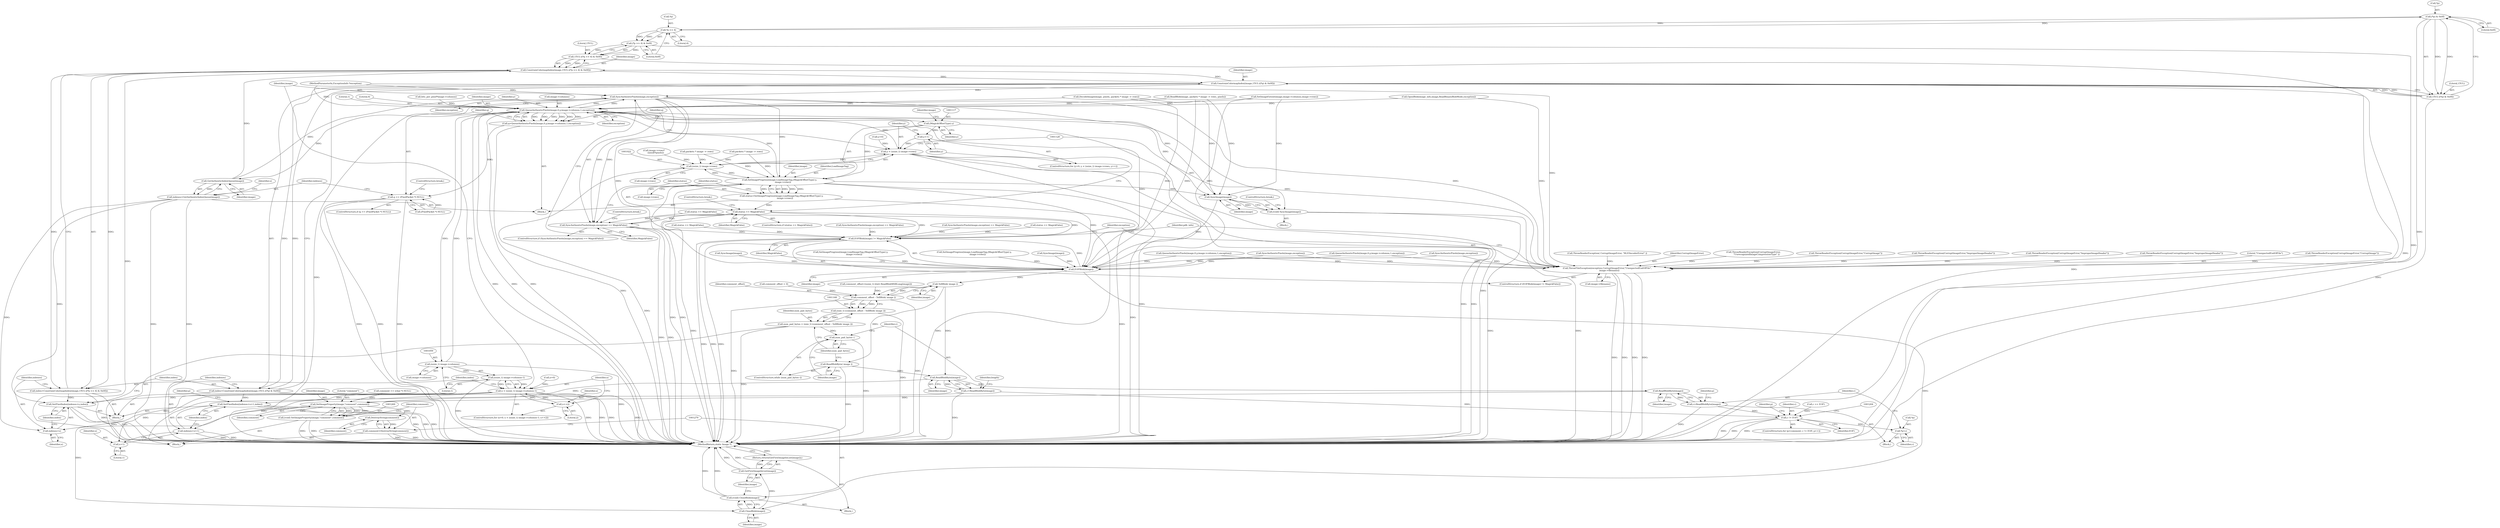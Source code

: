 digraph "0_ImageMagick_424d40ebfcde48bb872eba75179d3d73704fdf1f@pointer" {
"1001091" [label="(Call,(*p) & 0x0f)"];
"1001075" [label="(Call,*p >> 4)"];
"1001091" [label="(Call,(*p) & 0x0f)"];
"1001074" [label="(Call,(*p >> 4) & 0x0f)"];
"1001072" [label="(Call,15UL-((*p >> 4) & 0x0f))"];
"1001070" [label="(Call,ConstrainColormapIndex(image,15UL-((*p >> 4) & 0x0f)))"];
"1001068" [label="(Call,index=ConstrainColormapIndex(image,15UL-((*p >> 4) & 0x0f)))"];
"1001080" [label="(Call,SetPixelIndex(indexes+x,index))"];
"1001087" [label="(Call,ConstrainColormapIndex(image,15UL-((*p) & 0x0f)))"];
"1001085" [label="(Call,index=ConstrainColormapIndex(image,15UL-((*p) & 0x0f)))"];
"1001095" [label="(Call,SetPixelIndex(indexes+x+1,index))"];
"1001106" [label="(Call,SyncAuthenticPixels(image,exception))"];
"1001031" [label="(Call,QueueAuthenticPixels(image,0,y,image->columns,1,exception))"];
"1001029" [label="(Call,q=QueueAuthenticPixels(image,0,y,image->columns,1,exception))"];
"1001041" [label="(Call,q == (PixelPacket *) NULL)"];
"1001049" [label="(Call,GetAuthenticIndexQueue(image))"];
"1001047" [label="(Call,indexes=GetAuthenticIndexQueue(image))"];
"1001081" [label="(Call,indexes+x)"];
"1001058" [label="(Call,(ssize_t) image->columns)"];
"1001057" [label="(Call,(ssize_t) image->columns-1)"];
"1001055" [label="(Call,x < (ssize_t) image->columns-1)"];
"1001064" [label="(Call,x+=2)"];
"1001096" [label="(Call,indexes+x+1)"];
"1001098" [label="(Call,x+1)"];
"1001116" [label="(Call,(MagickOffsetType) y)"];
"1001026" [label="(Call,y++)"];
"1001019" [label="(Call,y < (ssize_t) image->rows)"];
"1001113" [label="(Call,SetImageProgress(image,LoadImageTag,(MagickOffsetType) y,\n          image->rows))"];
"1001021" [label="(Call,(ssize_t) image->rows)"];
"1001111" [label="(Call,status=SetImageProgress(image,LoadImageTag,(MagickOffsetType) y,\n          image->rows))"];
"1001123" [label="(Call,status == MagickFalse)"];
"1001105" [label="(Call,SyncAuthenticPixels(image,exception) == MagickFalse)"];
"1001143" [label="(Call,EOFBlob(image) != MagickFalse)"];
"1001129" [label="(Call,SyncImage(image))"];
"1001127" [label="(Call,(void) SyncImage(image))"];
"1001144" [label="(Call,EOFBlob(image))"];
"1001171" [label="(Call,TellBlob( image ))"];
"1001169" [label="(Call,comment_offset - TellBlob( image ))"];
"1001167" [label="(Call,(size_t) (comment_offset - TellBlob( image )))"];
"1001165" [label="(Call,num_pad_bytes = (size_t) (comment_offset - TellBlob( image )))"];
"1001174" [label="(Call,num_pad_bytes--)"];
"1001176" [label="(Call,ReadBlobByte( image ))"];
"1001180" [label="(Call,ReadBlobByte(image))"];
"1001178" [label="(Call,c=ReadBlobByte(image))"];
"1001195" [label="(Call,c != EOF)"];
"1001247" [label="(Call,*p=c)"];
"1001253" [label="(Call,ReadBlobByte(image))"];
"1001251" [label="(Call,c=ReadBlobByte(image))"];
"1001270" [label="(Call,SetImageProperty(image,\"comment\",comment))"];
"1001268" [label="(Call,(void) SetImageProperty(image,\"comment\",comment))"];
"1001276" [label="(Call,DestroyString(comment))"];
"1001274" [label="(Call,comment=DestroyString(comment))"];
"1001280" [label="(Call,CloseBlob(image))"];
"1001278" [label="(Call,(void) CloseBlob(image))"];
"1001283" [label="(Call,GetFirstImageInList(image))"];
"1001282" [label="(Return,return(GetFirstImageInList(image));)"];
"1001147" [label="(Call,ThrowFileException(exception,CorruptImageError,\"UnexpectedEndOfFile\",\n      image->filename))"];
"1001089" [label="(Call,15UL-((*p) & 0x0f))"];
"1001029" [label="(Call,q=QueueAuthenticPixels(image,0,y,image->columns,1,exception))"];
"1001079" [label="(Literal,0x0f)"];
"1001020" [label="(Identifier,y)"];
"1001252" [label="(Identifier,c)"];
"1001115" [label="(Identifier,LoadImageTag)"];
"1001095" [label="(Call,SetPixelIndex(indexes+x+1,index))"];
"1001057" [label="(Call,(ssize_t) image->columns-1)"];
"1001124" [label="(Identifier,status)"];
"1001142" [label="(ControlStructure,if (EOFBlob(image) != MagickFalse))"];
"1001101" [label="(Identifier,index)"];
"1001125" [label="(Identifier,MagickFalse)"];
"1001181" [label="(Identifier,image)"];
"1001073" [label="(Literal,15UL)"];
"1001111" [label="(Call,status=SetImageProgress(image,LoadImageTag,(MagickOffsetType) y,\n          image->rows))"];
"1001272" [label="(Literal,\"comment\")"];
"1001260" [label="(Call,comment == (char *) NULL)"];
"1001281" [label="(Identifier,image)"];
"1001048" [label="(Identifier,indexes)"];
"1000829" [label="(Call,SyncAuthenticPixels(image,exception) == MagickFalse)"];
"1000994" [label="(Call,SetImageProgress(image,LoadImageTag,(MagickOffsetType) y,\n          image->rows))"];
"1001129" [label="(Call,SyncImage(image))"];
"1001031" [label="(Call,QueueAuthenticPixels(image,0,y,image->columns,1,exception))"];
"1001170" [label="(Identifier,comment_offset)"];
"1001089" [label="(Call,15UL-((*p) & 0x0f))"];
"1000131" [label="(Call,comment_offset = 0)"];
"1001113" [label="(Call,SetImageProgress(image,LoadImageTag,(MagickOffsetType) y,\n          image->rows))"];
"1001120" [label="(Identifier,image)"];
"1001280" [label="(Call,CloseBlob(image))"];
"1001091" [label="(Call,(*p) & 0x0f)"];
"1001034" [label="(Identifier,y)"];
"1001023" [label="(Call,image->rows)"];
"1001082" [label="(Identifier,indexes)"];
"1001051" [label="(ControlStructure,for (x=0; x < (ssize_t) image->columns-1; x+=2))"];
"1001046" [label="(ControlStructure,break;)"];
"1001072" [label="(Call,15UL-((*p >> 4) & 0x0f))"];
"1001097" [label="(Identifier,indexes)"];
"1001035" [label="(Call,image->columns)"];
"1001027" [label="(Identifier,y)"];
"1001174" [label="(Call,num_pad_bytes--)"];
"1001276" [label="(Call,DestroyString(comment))"];
"1001131" [label="(ControlStructure,break;)"];
"1001107" [label="(Identifier,image)"];
"1001169" [label="(Call,comment_offset - TellBlob( image ))"];
"1001253" [label="(Call,ReadBlobByte(image))"];
"1001110" [label="(ControlStructure,break;)"];
"1001043" [label="(Call,(PixelPacket *) NULL)"];
"1000986" [label="(Call,SyncAuthenticPixels(image,exception) == MagickFalse)"];
"1000702" [label="(Call,packets * image -> rows)"];
"1001200" [label="(Block,)"];
"1001179" [label="(Identifier,c)"];
"1001056" [label="(Identifier,x)"];
"1001047" [label="(Call,indexes=GetAuthenticIndexQueue(image))"];
"1001038" [label="(Literal,1)"];
"1000726" [label="(Call,ThrowReaderException( CorruptImageError, \"RLEDecoderError\" ))"];
"1001094" [label="(Literal,0x0f)"];
"1001039" [label="(Identifier,exception)"];
"1001149" [label="(Identifier,CorruptImageError)"];
"1001130" [label="(Identifier,image)"];
"1000625" [label="(Call,SetImageExtent(image,image->columns,image->rows))"];
"1001180" [label="(Call,ReadBlobByte(image))"];
"1001065" [label="(Identifier,x)"];
"1001118" [label="(Identifier,y)"];
"1000666" [label="(Call,image->rows*\n     sizeof(*pixels))"];
"1001175" [label="(Identifier,num_pad_bytes)"];
"1001257" [label="(Identifier,p)"];
"1001165" [label="(Call,num_pad_bytes = (size_t) (comment_offset - TellBlob( image )))"];
"1001247" [label="(Call,*p=c)"];
"1000634" [label="(Call,status == MagickFalse)"];
"1001080" [label="(Call,SetPixelIndex(indexes+x,index))"];
"1001274" [label="(Call,comment=DestroyString(comment))"];
"1001254" [label="(Identifier,image)"];
"1001067" [label="(Block,)"];
"1001106" [label="(Call,SyncAuthenticPixels(image,exception))"];
"1001199" [label="(Identifier,p)"];
"1001146" [label="(Identifier,MagickFalse)"];
"1000874" [label="(Call,QueueAuthenticPixels(image,0,y,image->columns,1,exception))"];
"1001069" [label="(Identifier,index)"];
"1001100" [label="(Literal,1)"];
"1001108" [label="(Identifier,exception)"];
"1001010" [label="(Call,SyncImage(image))"];
"1001173" [label="(ControlStructure,while (num_pad_bytes--))"];
"1001271" [label="(Identifier,image)"];
"1001040" [label="(ControlStructure,if (q == (PixelPacket *) NULL))"];
"1001104" [label="(ControlStructure,if (SyncAuthenticPixels(image,exception) == MagickFalse))"];
"1000389" [label="(Call,comment_offset=(ssize_t) ((int) ReadBlobMSBLong(image)))"];
"1001026" [label="(Call,y++)"];
"1000112" [label="(Block,)"];
"1001147" [label="(Call,ThrowFileException(exception,CorruptImageError,\"UnexpectedEndOfFile\",\n      image->filename))"];
"1001119" [label="(Call,image->rows)"];
"1001068" [label="(Call,index=ConstrainColormapIndex(image,15UL-((*p >> 4) & 0x0f)))"];
"1001278" [label="(Call,(void) CloseBlob(image))"];
"1000731" [label="(Call,ThrowReaderException(CorruptImageError,\n         \"UnrecognizedImageCompressionType\" ))"];
"1001268" [label="(Call,(void) SetImageProperty(image,\"comment\",comment))"];
"1001166" [label="(Identifier,num_pad_bytes)"];
"1001282" [label="(Return,return(GetFirstImageInList(image));)"];
"1001127" [label="(Call,(void) SyncImage(image))"];
"1001196" [label="(Identifier,c)"];
"1001191" [label="(ControlStructure,for (p=comment; c != EOF; p++))"];
"1001030" [label="(Identifier,q)"];
"1001195" [label="(Call,c != EOF)"];
"1001081" [label="(Call,indexes+x)"];
"1001105" [label="(Call,SyncAuthenticPixels(image,exception) == MagickFalse)"];
"1001116" [label="(Call,(MagickOffsetType) y)"];
"1001041" [label="(Call,q == (PixelPacket *) NULL)"];
"1001285" [label="(MethodReturn,static Image *)"];
"1001088" [label="(Identifier,image)"];
"1001071" [label="(Identifier,image)"];
"1001063" [label="(Literal,1)"];
"1001066" [label="(Literal,2)"];
"1001004" [label="(Call,status == MagickFalse)"];
"1001086" [label="(Identifier,index)"];
"1001015" [label="(ControlStructure,for (y=0; y < (ssize_t) image->rows; y++))"];
"1001176" [label="(Call,ReadBlobByte( image ))"];
"1001178" [label="(Call,c=ReadBlobByte(image))"];
"1000379" [label="(Call,ThrowReaderException(CorruptImageError,\"CorruptImage\"))"];
"1000847" [label="(Call,status == MagickFalse)"];
"1001145" [label="(Identifier,image)"];
"1001092" [label="(Call,*p)"];
"1000830" [label="(Call,SyncAuthenticPixels(image,exception))"];
"1001049" [label="(Call,GetAuthenticIndexQueue(image))"];
"1001109" [label="(Identifier,MagickFalse)"];
"1001033" [label="(Literal,0)"];
"1001075" [label="(Call,*p >> 4)"];
"1001050" [label="(Identifier,image)"];
"1001148" [label="(Identifier,exception)"];
"1001275" [label="(Identifier,comment)"];
"1000721" [label="(Call,packets * image -> rows)"];
"1001060" [label="(Call,image->columns)"];
"1001171" [label="(Call,TellBlob( image ))"];
"1000718" [label="(Call,DecodeImage(image, pixels, packets * image -> rows))"];
"1001160" [label="(Block,)"];
"1001183" [label="(Identifier,length)"];
"1001277" [label="(Identifier,comment)"];
"1001083" [label="(Identifier,x)"];
"1001076" [label="(Call,*p)"];
"1001064" [label="(Call,x+=2)"];
"1001099" [label="(Identifier,x)"];
"1001133" [label="(Call,ThrowReaderException(CorruptImageError,\"ImproperImageHeader\"))"];
"1000700" [label="(Call,ReadBlob(image, packets * image -> rows, pixels))"];
"1001098" [label="(Call,x+1)"];
"1001074" [label="(Call,(*p >> 4) & 0x0f)"];
"1001078" [label="(Literal,4)"];
"1001177" [label="(Identifier,image)"];
"1001144" [label="(Call,EOFBlob(image))"];
"1001096" [label="(Call,indexes+x+1)"];
"1001028" [label="(Block,)"];
"1000837" [label="(Call,SetImageProgress(image,LoadImageTag,(MagickOffsetType) y,\n          image->rows))"];
"1000853" [label="(Call,SyncImage(image))"];
"1001273" [label="(Identifier,comment)"];
"1001019" [label="(Call,y < (ssize_t) image->rows)"];
"1000471" [label="(Call,ThrowReaderException(CorruptImageError,\"ImproperImageHeader\"))"];
"1001250" [label="(Identifier,c)"];
"1000111" [label="(MethodParameterIn,ExceptionInfo *exception)"];
"1001112" [label="(Identifier,status)"];
"1001114" [label="(Identifier,image)"];
"1000987" [label="(Call,SyncAuthenticPixels(image,exception))"];
"1001251" [label="(Call,c=ReadBlobByte(image))"];
"1000219" [label="(Call,ThrowReaderException(CorruptImageError,\"ImproperImageHeader\"))"];
"1001052" [label="(Call,x=0)"];
"1001103" [label="(Identifier,p)"];
"1001197" [label="(Identifier,EOF)"];
"1001087" [label="(Call,ConstrainColormapIndex(image,15UL-((*p) & 0x0f)))"];
"1001167" [label="(Call,(size_t) (comment_offset - TellBlob( image )))"];
"1001150" [label="(Literal,\"UnexpectedEndOfFile\")"];
"1000447" [label="(Call,c == EOF)"];
"1001084" [label="(Identifier,index)"];
"1001016" [label="(Call,y=0)"];
"1001090" [label="(Literal,15UL)"];
"1001042" [label="(Identifier,q)"];
"1000651" [label="(Call,bits_per_pixel*image->columns)"];
"1001122" [label="(ControlStructure,if (status == MagickFalse))"];
"1000759" [label="(Call,QueueAuthenticPixels(image,0,y,image->columns,1,exception))"];
"1000424" [label="(Call,ThrowReaderException(CorruptImageError,\"CorruptImage\"))"];
"1001055" [label="(Call,x < (ssize_t) image->columns-1)"];
"1001143" [label="(Call,EOFBlob(image) != MagickFalse)"];
"1001070" [label="(Call,ConstrainColormapIndex(image,15UL-((*p >> 4) & 0x0f)))"];
"1001032" [label="(Identifier,image)"];
"1001151" [label="(Call,image->filename)"];
"1001053" [label="(Identifier,x)"];
"1000181" [label="(Call,OpenBlob(image_info,image,ReadBinaryBlobMode,exception))"];
"1001058" [label="(Call,(ssize_t) image->columns)"];
"1001172" [label="(Identifier,image)"];
"1001284" [label="(Identifier,image)"];
"1001123" [label="(Call,status == MagickFalse)"];
"1001157" [label="(Identifier,pdb_info)"];
"1001126" [label="(ControlStructure,break;)"];
"1001021" [label="(Call,(ssize_t) image->rows)"];
"1001014" [label="(Block,)"];
"1001270" [label="(Call,SetImageProperty(image,\"comment\",comment))"];
"1001248" [label="(Call,*p)"];
"1001283" [label="(Call,GetFirstImageInList(image))"];
"1001085" [label="(Call,index=ConstrainColormapIndex(image,15UL-((*p) & 0x0f)))"];
"1001091" -> "1001089"  [label="AST: "];
"1001091" -> "1001094"  [label="CFG: "];
"1001092" -> "1001091"  [label="AST: "];
"1001094" -> "1001091"  [label="AST: "];
"1001089" -> "1001091"  [label="CFG: "];
"1001091" -> "1001285"  [label="DDG: "];
"1001091" -> "1001075"  [label="DDG: "];
"1001091" -> "1001089"  [label="DDG: "];
"1001091" -> "1001089"  [label="DDG: "];
"1001075" -> "1001091"  [label="DDG: "];
"1001075" -> "1001074"  [label="AST: "];
"1001075" -> "1001078"  [label="CFG: "];
"1001076" -> "1001075"  [label="AST: "];
"1001078" -> "1001075"  [label="AST: "];
"1001079" -> "1001075"  [label="CFG: "];
"1001075" -> "1001074"  [label="DDG: "];
"1001075" -> "1001074"  [label="DDG: "];
"1001074" -> "1001072"  [label="AST: "];
"1001074" -> "1001079"  [label="CFG: "];
"1001079" -> "1001074"  [label="AST: "];
"1001072" -> "1001074"  [label="CFG: "];
"1001074" -> "1001285"  [label="DDG: "];
"1001074" -> "1001072"  [label="DDG: "];
"1001074" -> "1001072"  [label="DDG: "];
"1001072" -> "1001070"  [label="AST: "];
"1001073" -> "1001072"  [label="AST: "];
"1001070" -> "1001072"  [label="CFG: "];
"1001072" -> "1001285"  [label="DDG: "];
"1001072" -> "1001070"  [label="DDG: "];
"1001072" -> "1001070"  [label="DDG: "];
"1001070" -> "1001068"  [label="AST: "];
"1001071" -> "1001070"  [label="AST: "];
"1001068" -> "1001070"  [label="CFG: "];
"1001070" -> "1001285"  [label="DDG: "];
"1001070" -> "1001068"  [label="DDG: "];
"1001070" -> "1001068"  [label="DDG: "];
"1001087" -> "1001070"  [label="DDG: "];
"1001049" -> "1001070"  [label="DDG: "];
"1001070" -> "1001087"  [label="DDG: "];
"1001068" -> "1001067"  [label="AST: "];
"1001069" -> "1001068"  [label="AST: "];
"1001082" -> "1001068"  [label="CFG: "];
"1001068" -> "1001285"  [label="DDG: "];
"1001068" -> "1001080"  [label="DDG: "];
"1001080" -> "1001067"  [label="AST: "];
"1001080" -> "1001084"  [label="CFG: "];
"1001081" -> "1001080"  [label="AST: "];
"1001084" -> "1001080"  [label="AST: "];
"1001086" -> "1001080"  [label="CFG: "];
"1001080" -> "1001285"  [label="DDG: "];
"1001080" -> "1001285"  [label="DDG: "];
"1001047" -> "1001080"  [label="DDG: "];
"1001055" -> "1001080"  [label="DDG: "];
"1001087" -> "1001085"  [label="AST: "];
"1001087" -> "1001089"  [label="CFG: "];
"1001088" -> "1001087"  [label="AST: "];
"1001089" -> "1001087"  [label="AST: "];
"1001085" -> "1001087"  [label="CFG: "];
"1001087" -> "1001285"  [label="DDG: "];
"1001087" -> "1001085"  [label="DDG: "];
"1001087" -> "1001085"  [label="DDG: "];
"1001089" -> "1001087"  [label="DDG: "];
"1001089" -> "1001087"  [label="DDG: "];
"1001087" -> "1001106"  [label="DDG: "];
"1001085" -> "1001067"  [label="AST: "];
"1001086" -> "1001085"  [label="AST: "];
"1001097" -> "1001085"  [label="CFG: "];
"1001085" -> "1001285"  [label="DDG: "];
"1001085" -> "1001095"  [label="DDG: "];
"1001095" -> "1001067"  [label="AST: "];
"1001095" -> "1001101"  [label="CFG: "];
"1001096" -> "1001095"  [label="AST: "];
"1001101" -> "1001095"  [label="AST: "];
"1001103" -> "1001095"  [label="CFG: "];
"1001095" -> "1001285"  [label="DDG: "];
"1001095" -> "1001285"  [label="DDG: "];
"1001095" -> "1001285"  [label="DDG: "];
"1001055" -> "1001095"  [label="DDG: "];
"1001106" -> "1001105"  [label="AST: "];
"1001106" -> "1001108"  [label="CFG: "];
"1001107" -> "1001106"  [label="AST: "];
"1001108" -> "1001106"  [label="AST: "];
"1001109" -> "1001106"  [label="CFG: "];
"1001106" -> "1001285"  [label="DDG: "];
"1001106" -> "1001031"  [label="DDG: "];
"1001106" -> "1001105"  [label="DDG: "];
"1001106" -> "1001105"  [label="DDG: "];
"1001049" -> "1001106"  [label="DDG: "];
"1001031" -> "1001106"  [label="DDG: "];
"1000111" -> "1001106"  [label="DDG: "];
"1001106" -> "1001113"  [label="DDG: "];
"1001106" -> "1001129"  [label="DDG: "];
"1001106" -> "1001144"  [label="DDG: "];
"1001106" -> "1001147"  [label="DDG: "];
"1001031" -> "1001029"  [label="AST: "];
"1001031" -> "1001039"  [label="CFG: "];
"1001032" -> "1001031"  [label="AST: "];
"1001033" -> "1001031"  [label="AST: "];
"1001034" -> "1001031"  [label="AST: "];
"1001035" -> "1001031"  [label="AST: "];
"1001038" -> "1001031"  [label="AST: "];
"1001039" -> "1001031"  [label="AST: "];
"1001029" -> "1001031"  [label="CFG: "];
"1001031" -> "1001285"  [label="DDG: "];
"1001031" -> "1001285"  [label="DDG: "];
"1001031" -> "1001285"  [label="DDG: "];
"1001031" -> "1001029"  [label="DDG: "];
"1001031" -> "1001029"  [label="DDG: "];
"1001031" -> "1001029"  [label="DDG: "];
"1001031" -> "1001029"  [label="DDG: "];
"1001031" -> "1001029"  [label="DDG: "];
"1001031" -> "1001029"  [label="DDG: "];
"1001113" -> "1001031"  [label="DDG: "];
"1000625" -> "1001031"  [label="DDG: "];
"1000700" -> "1001031"  [label="DDG: "];
"1000718" -> "1001031"  [label="DDG: "];
"1001019" -> "1001031"  [label="DDG: "];
"1000651" -> "1001031"  [label="DDG: "];
"1001058" -> "1001031"  [label="DDG: "];
"1000181" -> "1001031"  [label="DDG: "];
"1000111" -> "1001031"  [label="DDG: "];
"1001031" -> "1001049"  [label="DDG: "];
"1001031" -> "1001058"  [label="DDG: "];
"1001031" -> "1001116"  [label="DDG: "];
"1001031" -> "1001129"  [label="DDG: "];
"1001031" -> "1001144"  [label="DDG: "];
"1001031" -> "1001147"  [label="DDG: "];
"1001029" -> "1001028"  [label="AST: "];
"1001030" -> "1001029"  [label="AST: "];
"1001042" -> "1001029"  [label="CFG: "];
"1001029" -> "1001285"  [label="DDG: "];
"1001029" -> "1001041"  [label="DDG: "];
"1001041" -> "1001040"  [label="AST: "];
"1001041" -> "1001043"  [label="CFG: "];
"1001042" -> "1001041"  [label="AST: "];
"1001043" -> "1001041"  [label="AST: "];
"1001046" -> "1001041"  [label="CFG: "];
"1001048" -> "1001041"  [label="CFG: "];
"1001041" -> "1001285"  [label="DDG: "];
"1001041" -> "1001285"  [label="DDG: "];
"1001041" -> "1001285"  [label="DDG: "];
"1001043" -> "1001041"  [label="DDG: "];
"1001049" -> "1001047"  [label="AST: "];
"1001049" -> "1001050"  [label="CFG: "];
"1001050" -> "1001049"  [label="AST: "];
"1001047" -> "1001049"  [label="CFG: "];
"1001049" -> "1001047"  [label="DDG: "];
"1001047" -> "1001028"  [label="AST: "];
"1001048" -> "1001047"  [label="AST: "];
"1001053" -> "1001047"  [label="CFG: "];
"1001047" -> "1001285"  [label="DDG: "];
"1001047" -> "1001285"  [label="DDG: "];
"1001047" -> "1001081"  [label="DDG: "];
"1001081" -> "1001083"  [label="CFG: "];
"1001082" -> "1001081"  [label="AST: "];
"1001083" -> "1001081"  [label="AST: "];
"1001084" -> "1001081"  [label="CFG: "];
"1001055" -> "1001081"  [label="DDG: "];
"1001058" -> "1001057"  [label="AST: "];
"1001058" -> "1001060"  [label="CFG: "];
"1001059" -> "1001058"  [label="AST: "];
"1001060" -> "1001058"  [label="AST: "];
"1001063" -> "1001058"  [label="CFG: "];
"1001058" -> "1001285"  [label="DDG: "];
"1001058" -> "1001057"  [label="DDG: "];
"1001057" -> "1001055"  [label="AST: "];
"1001057" -> "1001063"  [label="CFG: "];
"1001063" -> "1001057"  [label="AST: "];
"1001055" -> "1001057"  [label="CFG: "];
"1001057" -> "1001285"  [label="DDG: "];
"1001057" -> "1001055"  [label="DDG: "];
"1001057" -> "1001055"  [label="DDG: "];
"1001055" -> "1001051"  [label="AST: "];
"1001056" -> "1001055"  [label="AST: "];
"1001069" -> "1001055"  [label="CFG: "];
"1001107" -> "1001055"  [label="CFG: "];
"1001055" -> "1001285"  [label="DDG: "];
"1001055" -> "1001285"  [label="DDG: "];
"1001055" -> "1001285"  [label="DDG: "];
"1001064" -> "1001055"  [label="DDG: "];
"1001052" -> "1001055"  [label="DDG: "];
"1001055" -> "1001064"  [label="DDG: "];
"1001055" -> "1001096"  [label="DDG: "];
"1001055" -> "1001098"  [label="DDG: "];
"1001064" -> "1001051"  [label="AST: "];
"1001064" -> "1001066"  [label="CFG: "];
"1001065" -> "1001064"  [label="AST: "];
"1001066" -> "1001064"  [label="AST: "];
"1001056" -> "1001064"  [label="CFG: "];
"1001096" -> "1001098"  [label="CFG: "];
"1001097" -> "1001096"  [label="AST: "];
"1001098" -> "1001096"  [label="AST: "];
"1001101" -> "1001096"  [label="CFG: "];
"1001096" -> "1001285"  [label="DDG: "];
"1001096" -> "1001285"  [label="DDG: "];
"1001098" -> "1001100"  [label="CFG: "];
"1001099" -> "1001098"  [label="AST: "];
"1001100" -> "1001098"  [label="AST: "];
"1001116" -> "1001113"  [label="AST: "];
"1001116" -> "1001118"  [label="CFG: "];
"1001117" -> "1001116"  [label="AST: "];
"1001118" -> "1001116"  [label="AST: "];
"1001120" -> "1001116"  [label="CFG: "];
"1001116" -> "1001285"  [label="DDG: "];
"1001116" -> "1001026"  [label="DDG: "];
"1001116" -> "1001113"  [label="DDG: "];
"1001026" -> "1001015"  [label="AST: "];
"1001026" -> "1001027"  [label="CFG: "];
"1001027" -> "1001026"  [label="AST: "];
"1001020" -> "1001026"  [label="CFG: "];
"1001026" -> "1001019"  [label="DDG: "];
"1001019" -> "1001015"  [label="AST: "];
"1001019" -> "1001021"  [label="CFG: "];
"1001020" -> "1001019"  [label="AST: "];
"1001021" -> "1001019"  [label="AST: "];
"1001030" -> "1001019"  [label="CFG: "];
"1001128" -> "1001019"  [label="CFG: "];
"1001019" -> "1001285"  [label="DDG: "];
"1001019" -> "1001285"  [label="DDG: "];
"1001019" -> "1001285"  [label="DDG: "];
"1001016" -> "1001019"  [label="DDG: "];
"1001021" -> "1001019"  [label="DDG: "];
"1001113" -> "1001111"  [label="AST: "];
"1001113" -> "1001119"  [label="CFG: "];
"1001114" -> "1001113"  [label="AST: "];
"1001115" -> "1001113"  [label="AST: "];
"1001119" -> "1001113"  [label="AST: "];
"1001111" -> "1001113"  [label="CFG: "];
"1001113" -> "1001285"  [label="DDG: "];
"1001113" -> "1001285"  [label="DDG: "];
"1001113" -> "1001285"  [label="DDG: "];
"1001113" -> "1001021"  [label="DDG: "];
"1001113" -> "1001111"  [label="DDG: "];
"1001113" -> "1001111"  [label="DDG: "];
"1001113" -> "1001111"  [label="DDG: "];
"1001113" -> "1001111"  [label="DDG: "];
"1001021" -> "1001113"  [label="DDG: "];
"1000721" -> "1001113"  [label="DDG: "];
"1000702" -> "1001113"  [label="DDG: "];
"1001113" -> "1001129"  [label="DDG: "];
"1001113" -> "1001144"  [label="DDG: "];
"1001021" -> "1001023"  [label="CFG: "];
"1001022" -> "1001021"  [label="AST: "];
"1001023" -> "1001021"  [label="AST: "];
"1001021" -> "1001285"  [label="DDG: "];
"1000721" -> "1001021"  [label="DDG: "];
"1000702" -> "1001021"  [label="DDG: "];
"1000666" -> "1001021"  [label="DDG: "];
"1001111" -> "1001028"  [label="AST: "];
"1001112" -> "1001111"  [label="AST: "];
"1001124" -> "1001111"  [label="CFG: "];
"1001111" -> "1001285"  [label="DDG: "];
"1001111" -> "1001123"  [label="DDG: "];
"1001123" -> "1001122"  [label="AST: "];
"1001123" -> "1001125"  [label="CFG: "];
"1001124" -> "1001123"  [label="AST: "];
"1001125" -> "1001123"  [label="AST: "];
"1001126" -> "1001123"  [label="CFG: "];
"1001027" -> "1001123"  [label="CFG: "];
"1001123" -> "1001285"  [label="DDG: "];
"1001123" -> "1001285"  [label="DDG: "];
"1001123" -> "1001105"  [label="DDG: "];
"1001105" -> "1001123"  [label="DDG: "];
"1001123" -> "1001143"  [label="DDG: "];
"1001105" -> "1001104"  [label="AST: "];
"1001105" -> "1001109"  [label="CFG: "];
"1001109" -> "1001105"  [label="AST: "];
"1001110" -> "1001105"  [label="CFG: "];
"1001112" -> "1001105"  [label="CFG: "];
"1001105" -> "1001285"  [label="DDG: "];
"1001105" -> "1001285"  [label="DDG: "];
"1000634" -> "1001105"  [label="DDG: "];
"1001105" -> "1001143"  [label="DDG: "];
"1001143" -> "1001142"  [label="AST: "];
"1001143" -> "1001146"  [label="CFG: "];
"1001144" -> "1001143"  [label="AST: "];
"1001146" -> "1001143"  [label="AST: "];
"1001148" -> "1001143"  [label="CFG: "];
"1001157" -> "1001143"  [label="CFG: "];
"1001143" -> "1001285"  [label="DDG: "];
"1001143" -> "1001285"  [label="DDG: "];
"1001143" -> "1001285"  [label="DDG: "];
"1001144" -> "1001143"  [label="DDG: "];
"1000847" -> "1001143"  [label="DDG: "];
"1000986" -> "1001143"  [label="DDG: "];
"1000829" -> "1001143"  [label="DDG: "];
"1000634" -> "1001143"  [label="DDG: "];
"1001004" -> "1001143"  [label="DDG: "];
"1001129" -> "1001127"  [label="AST: "];
"1001129" -> "1001130"  [label="CFG: "];
"1001130" -> "1001129"  [label="AST: "];
"1001127" -> "1001129"  [label="CFG: "];
"1001129" -> "1001127"  [label="DDG: "];
"1000625" -> "1001129"  [label="DDG: "];
"1000700" -> "1001129"  [label="DDG: "];
"1000718" -> "1001129"  [label="DDG: "];
"1001129" -> "1001144"  [label="DDG: "];
"1001127" -> "1001014"  [label="AST: "];
"1001128" -> "1001127"  [label="AST: "];
"1001131" -> "1001127"  [label="CFG: "];
"1001127" -> "1001285"  [label="DDG: "];
"1001127" -> "1001285"  [label="DDG: "];
"1001144" -> "1001145"  [label="CFG: "];
"1001145" -> "1001144"  [label="AST: "];
"1001146" -> "1001144"  [label="CFG: "];
"1000837" -> "1001144"  [label="DDG: "];
"1000625" -> "1001144"  [label="DDG: "];
"1000987" -> "1001144"  [label="DDG: "];
"1000700" -> "1001144"  [label="DDG: "];
"1000759" -> "1001144"  [label="DDG: "];
"1000994" -> "1001144"  [label="DDG: "];
"1000874" -> "1001144"  [label="DDG: "];
"1000830" -> "1001144"  [label="DDG: "];
"1000853" -> "1001144"  [label="DDG: "];
"1000718" -> "1001144"  [label="DDG: "];
"1001010" -> "1001144"  [label="DDG: "];
"1001144" -> "1001171"  [label="DDG: "];
"1001144" -> "1001280"  [label="DDG: "];
"1001171" -> "1001169"  [label="AST: "];
"1001171" -> "1001172"  [label="CFG: "];
"1001172" -> "1001171"  [label="AST: "];
"1001169" -> "1001171"  [label="CFG: "];
"1001171" -> "1001169"  [label="DDG: "];
"1001171" -> "1001176"  [label="DDG: "];
"1001171" -> "1001180"  [label="DDG: "];
"1001169" -> "1001167"  [label="AST: "];
"1001170" -> "1001169"  [label="AST: "];
"1001167" -> "1001169"  [label="CFG: "];
"1001169" -> "1001285"  [label="DDG: "];
"1001169" -> "1001285"  [label="DDG: "];
"1001169" -> "1001167"  [label="DDG: "];
"1001169" -> "1001167"  [label="DDG: "];
"1000131" -> "1001169"  [label="DDG: "];
"1000389" -> "1001169"  [label="DDG: "];
"1001167" -> "1001165"  [label="AST: "];
"1001168" -> "1001167"  [label="AST: "];
"1001165" -> "1001167"  [label="CFG: "];
"1001167" -> "1001285"  [label="DDG: "];
"1001167" -> "1001165"  [label="DDG: "];
"1001165" -> "1001160"  [label="AST: "];
"1001166" -> "1001165"  [label="AST: "];
"1001175" -> "1001165"  [label="CFG: "];
"1001165" -> "1001285"  [label="DDG: "];
"1001165" -> "1001174"  [label="DDG: "];
"1001174" -> "1001173"  [label="AST: "];
"1001174" -> "1001175"  [label="CFG: "];
"1001175" -> "1001174"  [label="AST: "];
"1001177" -> "1001174"  [label="CFG: "];
"1001179" -> "1001174"  [label="CFG: "];
"1001174" -> "1001285"  [label="DDG: "];
"1001176" -> "1001173"  [label="AST: "];
"1001176" -> "1001177"  [label="CFG: "];
"1001177" -> "1001176"  [label="AST: "];
"1001175" -> "1001176"  [label="CFG: "];
"1001176" -> "1001285"  [label="DDG: "];
"1001176" -> "1001180"  [label="DDG: "];
"1001180" -> "1001178"  [label="AST: "];
"1001180" -> "1001181"  [label="CFG: "];
"1001181" -> "1001180"  [label="AST: "];
"1001178" -> "1001180"  [label="CFG: "];
"1001180" -> "1001178"  [label="DDG: "];
"1001180" -> "1001253"  [label="DDG: "];
"1001180" -> "1001270"  [label="DDG: "];
"1001178" -> "1001160"  [label="AST: "];
"1001179" -> "1001178"  [label="AST: "];
"1001183" -> "1001178"  [label="CFG: "];
"1001178" -> "1001285"  [label="DDG: "];
"1001178" -> "1001195"  [label="DDG: "];
"1001195" -> "1001191"  [label="AST: "];
"1001195" -> "1001197"  [label="CFG: "];
"1001196" -> "1001195"  [label="AST: "];
"1001197" -> "1001195"  [label="AST: "];
"1001204" -> "1001195"  [label="CFG: "];
"1001257" -> "1001195"  [label="CFG: "];
"1001195" -> "1001285"  [label="DDG: "];
"1001195" -> "1001285"  [label="DDG: "];
"1001195" -> "1001285"  [label="DDG: "];
"1001251" -> "1001195"  [label="DDG: "];
"1000447" -> "1001195"  [label="DDG: "];
"1001195" -> "1001247"  [label="DDG: "];
"1001247" -> "1001200"  [label="AST: "];
"1001247" -> "1001250"  [label="CFG: "];
"1001248" -> "1001247"  [label="AST: "];
"1001250" -> "1001247"  [label="AST: "];
"1001252" -> "1001247"  [label="CFG: "];
"1001253" -> "1001251"  [label="AST: "];
"1001253" -> "1001254"  [label="CFG: "];
"1001254" -> "1001253"  [label="AST: "];
"1001251" -> "1001253"  [label="CFG: "];
"1001253" -> "1001251"  [label="DDG: "];
"1001253" -> "1001270"  [label="DDG: "];
"1001251" -> "1001200"  [label="AST: "];
"1001252" -> "1001251"  [label="AST: "];
"1001199" -> "1001251"  [label="CFG: "];
"1001251" -> "1001285"  [label="DDG: "];
"1001270" -> "1001268"  [label="AST: "];
"1001270" -> "1001273"  [label="CFG: "];
"1001271" -> "1001270"  [label="AST: "];
"1001272" -> "1001270"  [label="AST: "];
"1001273" -> "1001270"  [label="AST: "];
"1001268" -> "1001270"  [label="CFG: "];
"1001270" -> "1001268"  [label="DDG: "];
"1001270" -> "1001268"  [label="DDG: "];
"1001270" -> "1001268"  [label="DDG: "];
"1001260" -> "1001270"  [label="DDG: "];
"1001270" -> "1001276"  [label="DDG: "];
"1001270" -> "1001280"  [label="DDG: "];
"1001268" -> "1001160"  [label="AST: "];
"1001269" -> "1001268"  [label="AST: "];
"1001275" -> "1001268"  [label="CFG: "];
"1001268" -> "1001285"  [label="DDG: "];
"1001268" -> "1001285"  [label="DDG: "];
"1001276" -> "1001274"  [label="AST: "];
"1001276" -> "1001277"  [label="CFG: "];
"1001277" -> "1001276"  [label="AST: "];
"1001274" -> "1001276"  [label="CFG: "];
"1001276" -> "1001274"  [label="DDG: "];
"1001274" -> "1001160"  [label="AST: "];
"1001275" -> "1001274"  [label="AST: "];
"1001279" -> "1001274"  [label="CFG: "];
"1001274" -> "1001285"  [label="DDG: "];
"1001274" -> "1001285"  [label="DDG: "];
"1001280" -> "1001278"  [label="AST: "];
"1001280" -> "1001281"  [label="CFG: "];
"1001281" -> "1001280"  [label="AST: "];
"1001278" -> "1001280"  [label="CFG: "];
"1001280" -> "1001278"  [label="DDG: "];
"1001280" -> "1001283"  [label="DDG: "];
"1001278" -> "1000112"  [label="AST: "];
"1001279" -> "1001278"  [label="AST: "];
"1001284" -> "1001278"  [label="CFG: "];
"1001278" -> "1001285"  [label="DDG: "];
"1001278" -> "1001285"  [label="DDG: "];
"1001283" -> "1001282"  [label="AST: "];
"1001283" -> "1001284"  [label="CFG: "];
"1001284" -> "1001283"  [label="AST: "];
"1001282" -> "1001283"  [label="CFG: "];
"1001283" -> "1001285"  [label="DDG: "];
"1001283" -> "1001285"  [label="DDG: "];
"1001283" -> "1001282"  [label="DDG: "];
"1001282" -> "1000112"  [label="AST: "];
"1001285" -> "1001282"  [label="CFG: "];
"1001282" -> "1001285"  [label="DDG: "];
"1001147" -> "1001142"  [label="AST: "];
"1001147" -> "1001151"  [label="CFG: "];
"1001148" -> "1001147"  [label="AST: "];
"1001149" -> "1001147"  [label="AST: "];
"1001150" -> "1001147"  [label="AST: "];
"1001151" -> "1001147"  [label="AST: "];
"1001157" -> "1001147"  [label="CFG: "];
"1001147" -> "1001285"  [label="DDG: "];
"1001147" -> "1001285"  [label="DDG: "];
"1001147" -> "1001285"  [label="DDG: "];
"1001147" -> "1001285"  [label="DDG: "];
"1000181" -> "1001147"  [label="DDG: "];
"1000759" -> "1001147"  [label="DDG: "];
"1000987" -> "1001147"  [label="DDG: "];
"1000830" -> "1001147"  [label="DDG: "];
"1000874" -> "1001147"  [label="DDG: "];
"1000111" -> "1001147"  [label="DDG: "];
"1001133" -> "1001147"  [label="DDG: "];
"1000471" -> "1001147"  [label="DDG: "];
"1000726" -> "1001147"  [label="DDG: "];
"1000379" -> "1001147"  [label="DDG: "];
"1000424" -> "1001147"  [label="DDG: "];
"1000219" -> "1001147"  [label="DDG: "];
"1000731" -> "1001147"  [label="DDG: "];
"1001090" -> "1001089"  [label="AST: "];
"1001089" -> "1001285"  [label="DDG: "];
}
